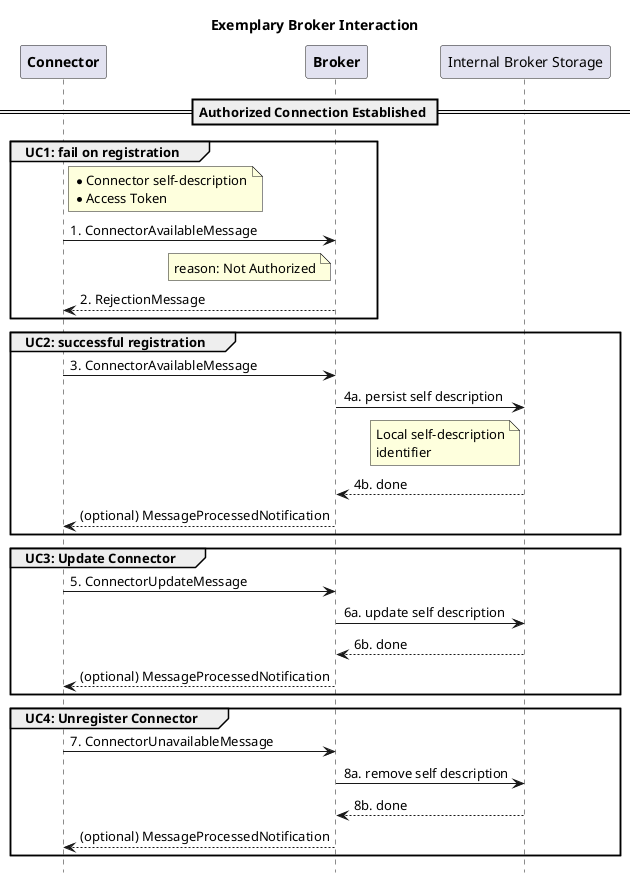 @startuml

hide footbox

title Exemplary Broker Interaction

participant "**Connector**" as C
participant "**Broker**" as B
participant "Internal Broker Storage" as IBS

== Authorized Connection Established ==

group UC1: fail on registration
    note right of C: *Connector self-description\n*Access Token
    C -> B: 1. ConnectorAvailableMessage
    note left of B: reason: Not Authorized
    B --> C: 2. RejectionMessage
end

group UC2: successful registration
    C -> B: 3. ConnectorAvailableMessage
    B -> IBS: 4a. persist self description
    note left of IBS: Local self-description\nidentifier
    IBS --> B: 4b. done
    B --> C: (optional) MessageProcessedNotification
end

group UC3: Update Connector
    C -> B: 5. ConnectorUpdateMessage
    B -> IBS: 6a. update self description
    IBS --> B: 6b. done
    B --> C: (optional) MessageProcessedNotification
end

group UC4: Unregister Connector
    C -> B: 7. ConnectorUnavailableMessage
    B -> IBS: 8a. remove self description
    IBS --> B: 8b. done
    B --> C: (optional) MessageProcessedNotification
end

@enduml

